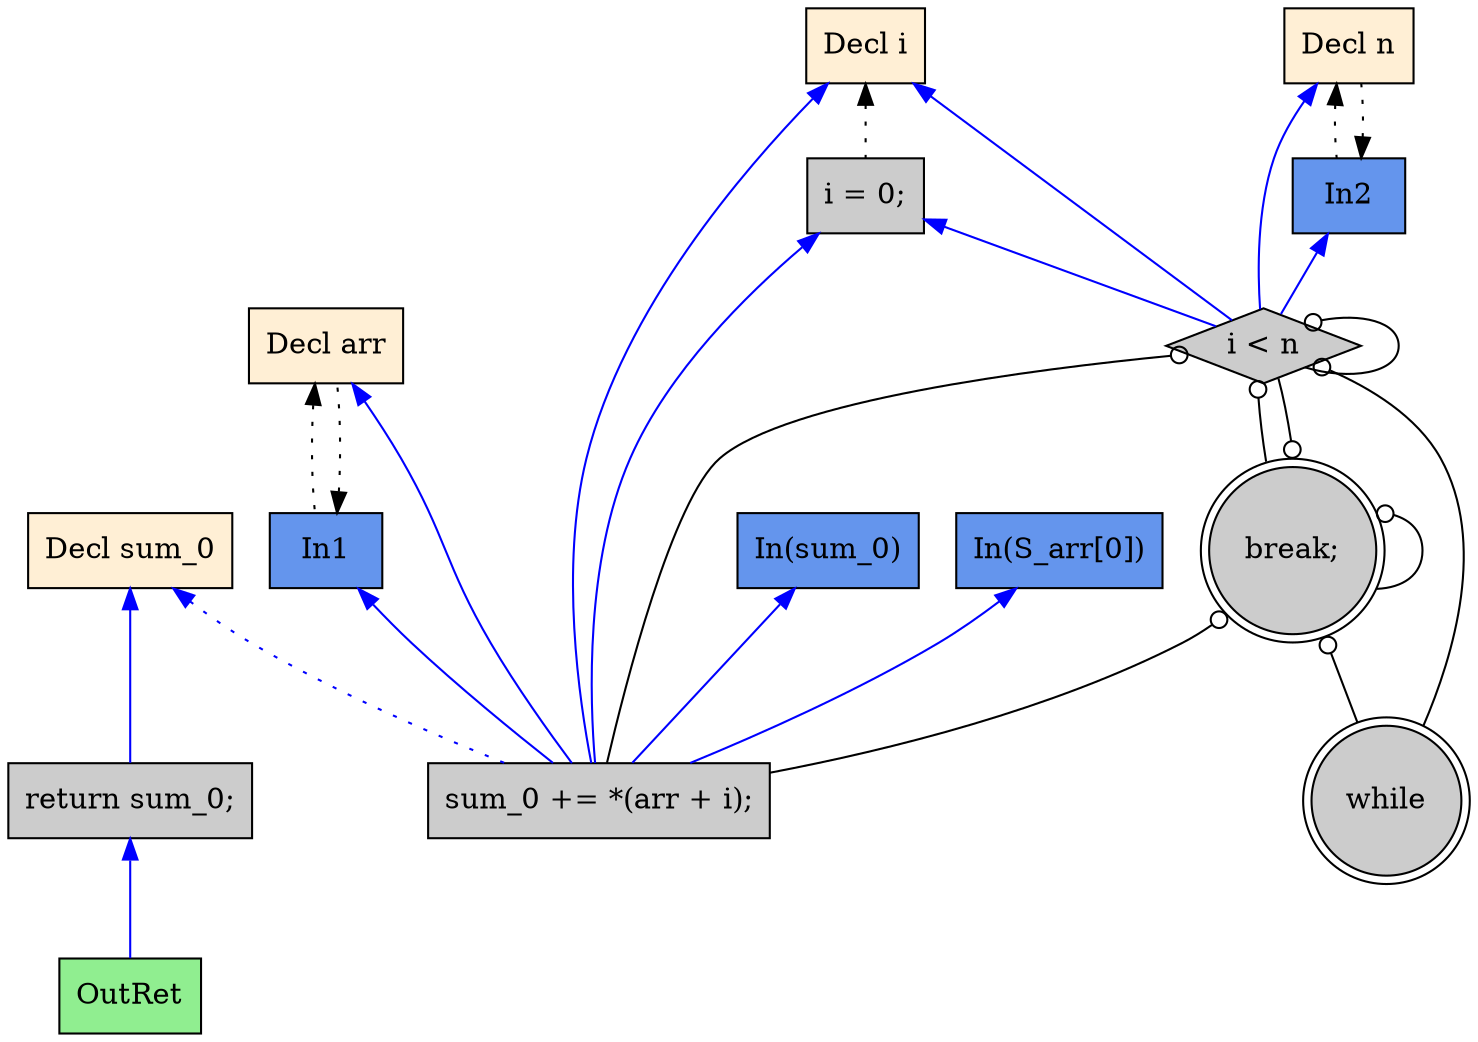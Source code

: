 digraph G {
  rankdir=TB;
  node [style=filled];
  2 [shape=box, fillcolor="#FFEFD5", label="Decl arr"];
  3 [shape=box, fillcolor="#6495ED", label="In1"];
  4 [shape=box, fillcolor="#FFEFD5", label="Decl n"];
  5 [shape=box, fillcolor="#6495ED", label="In2"];
  6 [shape=box, fillcolor="#FFEFD5", label="Decl sum_0"];
  7 [shape=box, fillcolor="#FFEFD5", label="Decl i"];
  8 [shape=box, fillcolor="#CCCCCC", label="i = 0;"];
  9 [shape=doublecircle, fillcolor="#CCCCCC", label="while"];
  10 [shape=diamond, fillcolor="#CCCCCC", label="i < n"];
  11 [shape=box, fillcolor="#CCCCCC", label="sum_0 += *(arr + i);"];
  12 [shape=doublecircle, fillcolor="#CCCCCC", label="break;"];
  13 [shape=box, fillcolor="#CCCCCC", label="return sum_0;"];
  14 [shape=box, fillcolor="#90EE90", label="OutRet"];
  15 [shape=box, fillcolor="#6495ED", label="In(sum_0)"];
  16 [shape=box, fillcolor="#6495ED", label="In(S_arr[0])"];
  
  
  edge [dir=back];
  3 -> 2 [style=dotted, color="#000000"];
  2 -> 3 [style=dotted, color="#000000"];
  5 -> 4 [style=dotted, color="#000000"];
  4 -> 5 [style=dotted, color="#000000"];
  7 -> 8 [style=dotted, color="#000000"];
  10 -> 9 [arrowtail=odot, color="#000000"];
  12 -> 9 [arrowtail=odot, color="#000000"];
  4 -> 10 [color="#0000FF"];
  5 -> 10 [color="#0000FF"];
  7 -> 10 [color="#0000FF"];
  8 -> 10 [color="#0000FF"];
  10 -> 10 [arrowtail=odot, color="#000000"];
  12 -> 10 [arrowtail=odot, color="#000000"];
  2 -> 11 [color="#0000FF"];
  3 -> 11 [color="#0000FF"];
  6 -> 11 [style=dotted, color="#0000FF"];
  7 -> 11 [color="#0000FF"];
  8 -> 11 [color="#0000FF"];
  10 -> 11 [arrowtail=odot, color="#000000"];
  12 -> 11 [arrowtail=odot, color="#000000"];
  15 -> 11 [color="#0000FF"];
  16 -> 11 [color="#0000FF"];
  10 -> 12 [arrowtail=odot, color="#000000"];
  12 -> 12 [arrowtail=odot, color="#000000"];
  6 -> 13 [color="#0000FF"];
  13 -> 14 [color="#0000FF"];
  
  }